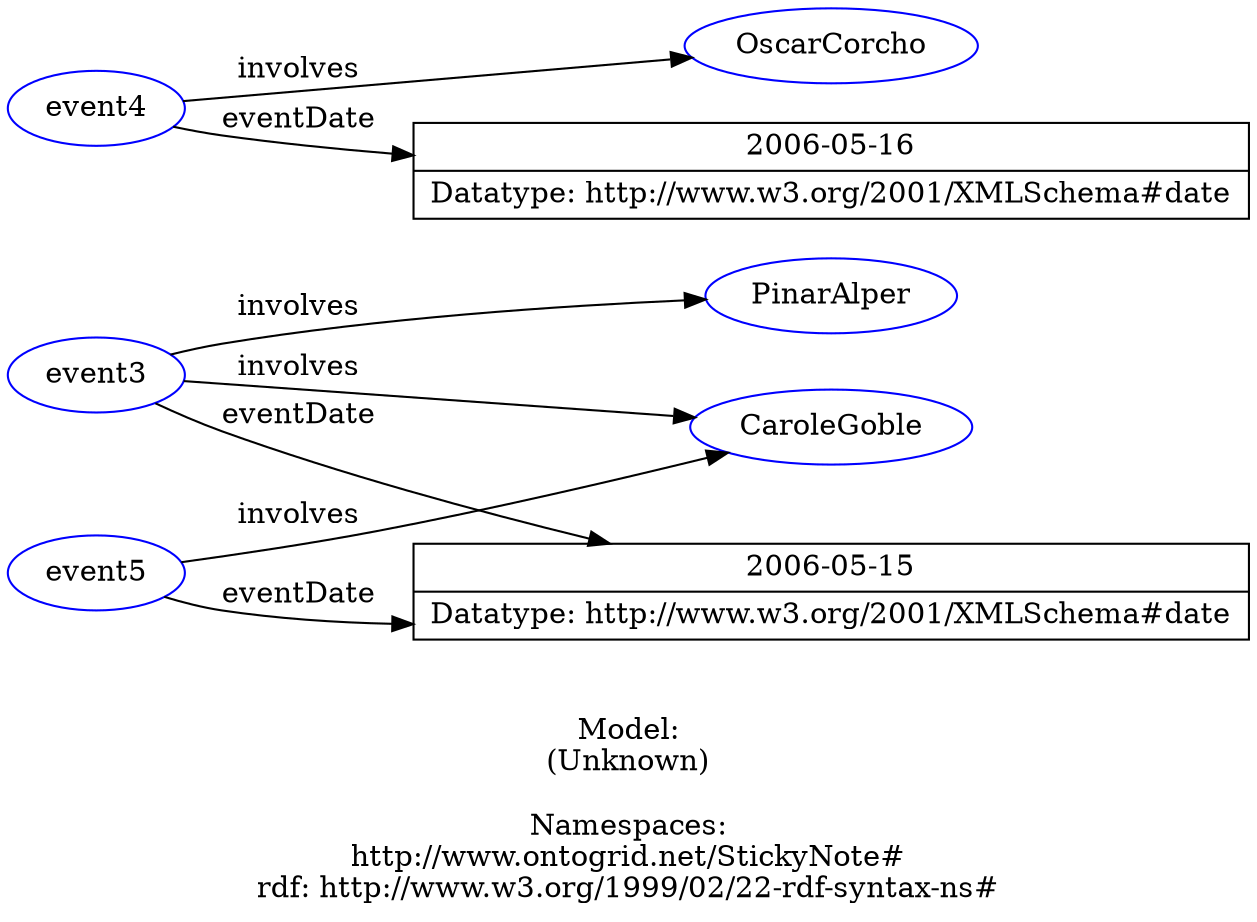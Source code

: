digraph {
	rankdir = LR;
	charset="utf-8";

	"Revent3" -> "RPinarAlper" [ label="involves" ];
	"Revent3" -> "RCaroleGoble" [ label="involves" ];
	"Revent3" -> "L2006-05-15|Datatype: http://www.w3.org/2001/XMLSchema#date" [ label="eventDate" ];
	"Revent4" -> "ROscarCorcho" [ label="involves" ];
	"Revent4" -> "L2006-05-16|Datatype: http://www.w3.org/2001/XMLSchema#date" [ label="eventDate" ];
	"Revent5" -> "RCaroleGoble" [ label="involves" ];
	"Revent5" -> "L2006-05-15|Datatype: http://www.w3.org/2001/XMLSchema#date" [ label="eventDate" ];

	// Resources
	"Revent3" [ label="event3", shape = ellipse, color = blue ];
	"RPinarAlper" [ label="PinarAlper", shape = ellipse, color = blue ];
	"RCaroleGoble" [ label="CaroleGoble", shape = ellipse, color = blue ];
	"Revent4" [ label="event4", shape = ellipse, color = blue ];
	"ROscarCorcho" [ label="OscarCorcho", shape = ellipse, color = blue ];
	"Revent5" [ label="event5", shape = ellipse, color = blue ];

	// Anonymous nodes

	// Literals
	"L2006-05-15|Datatype: http://www.w3.org/2001/XMLSchema#date" [ label="2006-05-15|Datatype: http://www.w3.org/2001/XMLSchema#date", shape = record ];
	"L2006-05-16|Datatype: http://www.w3.org/2001/XMLSchema#date" [ label="2006-05-16|Datatype: http://www.w3.org/2001/XMLSchema#date", shape = record ];

	label="\n\nModel:\n(Unknown)\n\nNamespaces:\nhttp://www.ontogrid.net/StickyNote#\nrdf: http://www.w3.org/1999/02/22-rdf-syntax-ns#\n";
}
